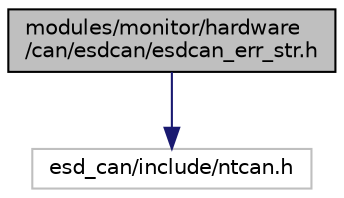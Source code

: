 digraph "modules/monitor/hardware/can/esdcan/esdcan_err_str.h"
{
  edge [fontname="Helvetica",fontsize="10",labelfontname="Helvetica",labelfontsize="10"];
  node [fontname="Helvetica",fontsize="10",shape=record];
  Node1 [label="modules/monitor/hardware\l/can/esdcan/esdcan_err_str.h",height=0.2,width=0.4,color="black", fillcolor="grey75", style="filled" fontcolor="black"];
  Node1 -> Node2 [color="midnightblue",fontsize="10",style="solid",fontname="Helvetica"];
  Node2 [label="esd_can/include/ntcan.h",height=0.2,width=0.4,color="grey75", fillcolor="white", style="filled"];
}
